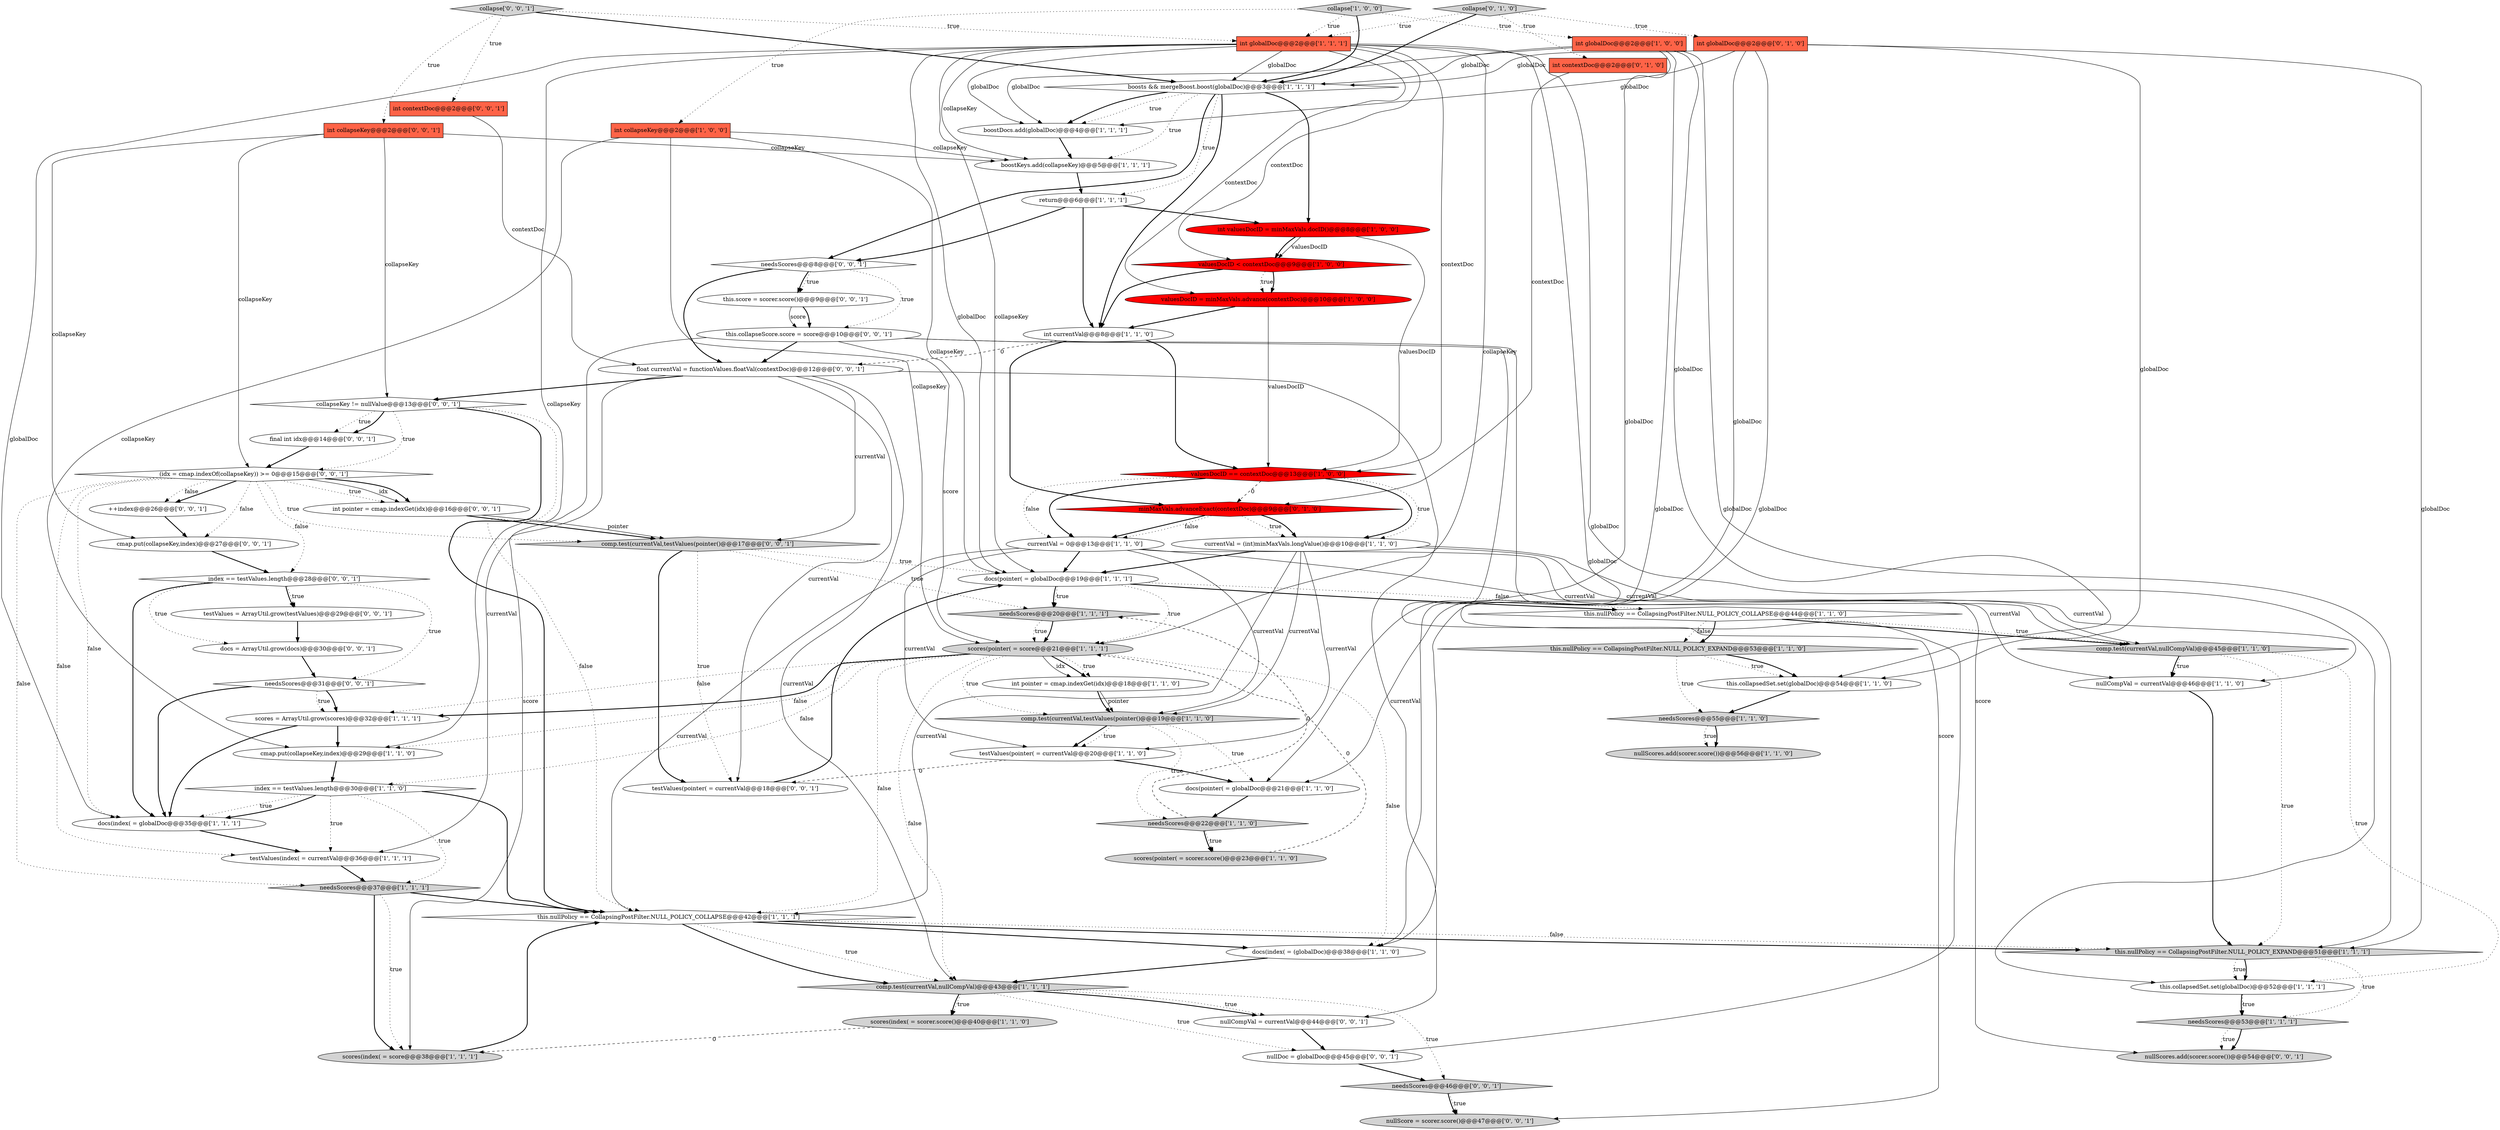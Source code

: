 digraph {
20 [style = filled, label = "int currentVal@@@8@@@['1', '1', '0']", fillcolor = white, shape = ellipse image = "AAA0AAABBB1BBB"];
45 [style = filled, label = "collapse['0', '1', '0']", fillcolor = lightgray, shape = diamond image = "AAA0AAABBB2BBB"];
70 [style = filled, label = "nullScore = scorer.score()@@@47@@@['0', '0', '1']", fillcolor = lightgray, shape = ellipse image = "AAA0AAABBB3BBB"];
48 [style = filled, label = "minMaxVals.advanceExact(contextDoc)@@@9@@@['0', '1', '0']", fillcolor = red, shape = diamond image = "AAA1AAABBB2BBB"];
62 [style = filled, label = "docs = ArrayUtil.grow(docs)@@@30@@@['0', '0', '1']", fillcolor = white, shape = ellipse image = "AAA0AAABBB3BBB"];
3 [style = filled, label = "this.collapsedSet.set(globalDoc)@@@54@@@['1', '1', '0']", fillcolor = white, shape = ellipse image = "AAA0AAABBB1BBB"];
69 [style = filled, label = "comp.test(currentVal,testValues(pointer()@@@17@@@['0', '0', '1']", fillcolor = lightgray, shape = diamond image = "AAA0AAABBB3BBB"];
26 [style = filled, label = "this.collapsedSet.set(globalDoc)@@@52@@@['1', '1', '1']", fillcolor = white, shape = ellipse image = "AAA0AAABBB1BBB"];
4 [style = filled, label = "this.nullPolicy == CollapsingPostFilter.NULL_POLICY_EXPAND@@@51@@@['1', '1', '1']", fillcolor = lightgray, shape = diamond image = "AAA0AAABBB1BBB"];
59 [style = filled, label = "final int idx@@@14@@@['0', '0', '1']", fillcolor = white, shape = ellipse image = "AAA0AAABBB3BBB"];
67 [style = filled, label = "index == testValues.length@@@28@@@['0', '0', '1']", fillcolor = white, shape = diamond image = "AAA0AAABBB3BBB"];
6 [style = filled, label = "testValues(index( = currentVal@@@36@@@['1', '1', '1']", fillcolor = white, shape = ellipse image = "AAA0AAABBB1BBB"];
58 [style = filled, label = "int contextDoc@@@2@@@['0', '0', '1']", fillcolor = tomato, shape = box image = "AAA0AAABBB3BBB"];
72 [style = filled, label = "testValues(pointer( = currentVal@@@18@@@['0', '0', '1']", fillcolor = white, shape = ellipse image = "AAA0AAABBB3BBB"];
64 [style = filled, label = "needsScores@@@46@@@['0', '0', '1']", fillcolor = lightgray, shape = diamond image = "AAA0AAABBB3BBB"];
18 [style = filled, label = "needsScores@@@22@@@['1', '1', '0']", fillcolor = lightgray, shape = diamond image = "AAA0AAABBB1BBB"];
44 [style = filled, label = "docs(index( = globalDoc@@@35@@@['1', '1', '1']", fillcolor = white, shape = ellipse image = "AAA0AAABBB1BBB"];
15 [style = filled, label = "boostKeys.add(collapseKey)@@@5@@@['1', '1', '1']", fillcolor = white, shape = ellipse image = "AAA0AAABBB1BBB"];
41 [style = filled, label = "scores(pointer( = scorer.score()@@@23@@@['1', '1', '0']", fillcolor = lightgray, shape = ellipse image = "AAA0AAABBB1BBB"];
51 [style = filled, label = "int pointer = cmap.indexGet(idx)@@@16@@@['0', '0', '1']", fillcolor = white, shape = ellipse image = "AAA0AAABBB3BBB"];
38 [style = filled, label = "scores = ArrayUtil.grow(scores)@@@32@@@['1', '1', '1']", fillcolor = white, shape = ellipse image = "AAA0AAABBB1BBB"];
36 [style = filled, label = "currentVal = (int)minMaxVals.longValue()@@@10@@@['1', '1', '0']", fillcolor = white, shape = ellipse image = "AAA0AAABBB1BBB"];
14 [style = filled, label = "int collapseKey@@@2@@@['1', '0', '0']", fillcolor = tomato, shape = box image = "AAA0AAABBB1BBB"];
53 [style = filled, label = "needsScores@@@31@@@['0', '0', '1']", fillcolor = white, shape = diamond image = "AAA0AAABBB3BBB"];
61 [style = filled, label = "++index@@@26@@@['0', '0', '1']", fillcolor = white, shape = ellipse image = "AAA0AAABBB3BBB"];
8 [style = filled, label = "int globalDoc@@@2@@@['1', '0', '0']", fillcolor = tomato, shape = box image = "AAA0AAABBB1BBB"];
29 [style = filled, label = "docs(index( = (globalDoc)@@@38@@@['1', '1', '0']", fillcolor = white, shape = ellipse image = "AAA0AAABBB1BBB"];
56 [style = filled, label = "int collapseKey@@@2@@@['0', '0', '1']", fillcolor = tomato, shape = box image = "AAA0AAABBB3BBB"];
57 [style = filled, label = "testValues = ArrayUtil.grow(testValues)@@@29@@@['0', '0', '1']", fillcolor = white, shape = ellipse image = "AAA0AAABBB3BBB"];
63 [style = filled, label = "needsScores@@@8@@@['0', '0', '1']", fillcolor = white, shape = diamond image = "AAA0AAABBB3BBB"];
16 [style = filled, label = "valuesDocID = minMaxVals.advance(contextDoc)@@@10@@@['1', '0', '0']", fillcolor = red, shape = ellipse image = "AAA1AAABBB1BBB"];
25 [style = filled, label = "int pointer = cmap.indexGet(idx)@@@18@@@['1', '1', '0']", fillcolor = white, shape = ellipse image = "AAA0AAABBB1BBB"];
43 [style = filled, label = "int globalDoc@@@2@@@['1', '1', '1']", fillcolor = tomato, shape = box image = "AAA0AAABBB1BBB"];
31 [style = filled, label = "return@@@6@@@['1', '1', '1']", fillcolor = white, shape = ellipse image = "AAA0AAABBB1BBB"];
7 [style = filled, label = "docs(pointer( = globalDoc@@@21@@@['1', '1', '0']", fillcolor = white, shape = ellipse image = "AAA0AAABBB1BBB"];
55 [style = filled, label = "collapse['0', '0', '1']", fillcolor = lightgray, shape = diamond image = "AAA0AAABBB3BBB"];
46 [style = filled, label = "int globalDoc@@@2@@@['0', '1', '0']", fillcolor = tomato, shape = box image = "AAA0AAABBB2BBB"];
28 [style = filled, label = "valuesDocID == contextDoc@@@13@@@['1', '0', '0']", fillcolor = red, shape = diamond image = "AAA1AAABBB1BBB"];
35 [style = filled, label = "this.nullPolicy == CollapsingPostFilter.NULL_POLICY_COLLAPSE@@@44@@@['1', '1', '0']", fillcolor = white, shape = diamond image = "AAA0AAABBB1BBB"];
12 [style = filled, label = "nullScores.add(scorer.score())@@@56@@@['1', '1', '0']", fillcolor = lightgray, shape = ellipse image = "AAA0AAABBB1BBB"];
33 [style = filled, label = "this.nullPolicy == CollapsingPostFilter.NULL_POLICY_EXPAND@@@53@@@['1', '1', '0']", fillcolor = lightgray, shape = diamond image = "AAA0AAABBB1BBB"];
37 [style = filled, label = "needsScores@@@20@@@['1', '1', '1']", fillcolor = lightgray, shape = diamond image = "AAA0AAABBB1BBB"];
40 [style = filled, label = "collapse['1', '0', '0']", fillcolor = lightgray, shape = diamond image = "AAA0AAABBB1BBB"];
54 [style = filled, label = "nullDoc = globalDoc@@@45@@@['0', '0', '1']", fillcolor = white, shape = ellipse image = "AAA0AAABBB3BBB"];
10 [style = filled, label = "int valuesDocID = minMaxVals.docID()@@@8@@@['1', '0', '0']", fillcolor = red, shape = ellipse image = "AAA1AAABBB1BBB"];
1 [style = filled, label = "currentVal = 0@@@13@@@['1', '1', '0']", fillcolor = white, shape = ellipse image = "AAA0AAABBB1BBB"];
11 [style = filled, label = "docs(pointer( = globalDoc@@@19@@@['1', '1', '1']", fillcolor = white, shape = ellipse image = "AAA0AAABBB1BBB"];
17 [style = filled, label = "testValues(pointer( = currentVal@@@20@@@['1', '1', '0']", fillcolor = white, shape = ellipse image = "AAA0AAABBB1BBB"];
24 [style = filled, label = "valuesDocID < contextDoc@@@9@@@['1', '0', '0']", fillcolor = red, shape = diamond image = "AAA1AAABBB1BBB"];
30 [style = filled, label = "boosts && mergeBoost.boost(globalDoc)@@@3@@@['1', '1', '1']", fillcolor = white, shape = diamond image = "AAA0AAABBB1BBB"];
21 [style = filled, label = "boostDocs.add(globalDoc)@@@4@@@['1', '1', '1']", fillcolor = white, shape = ellipse image = "AAA0AAABBB1BBB"];
23 [style = filled, label = "comp.test(currentVal,nullCompVal)@@@45@@@['1', '1', '0']", fillcolor = lightgray, shape = diamond image = "AAA0AAABBB1BBB"];
9 [style = filled, label = "cmap.put(collapseKey,index)@@@29@@@['1', '1', '0']", fillcolor = white, shape = ellipse image = "AAA0AAABBB1BBB"];
27 [style = filled, label = "scores(pointer( = score@@@21@@@['1', '1', '1']", fillcolor = lightgray, shape = ellipse image = "AAA0AAABBB1BBB"];
68 [style = filled, label = "collapseKey != nullValue@@@13@@@['0', '0', '1']", fillcolor = white, shape = diamond image = "AAA0AAABBB3BBB"];
13 [style = filled, label = "scores(index( = scorer.score()@@@40@@@['1', '1', '0']", fillcolor = lightgray, shape = ellipse image = "AAA0AAABBB1BBB"];
34 [style = filled, label = "this.nullPolicy == CollapsingPostFilter.NULL_POLICY_COLLAPSE@@@42@@@['1', '1', '1']", fillcolor = white, shape = diamond image = "AAA0AAABBB1BBB"];
50 [style = filled, label = "(idx = cmap.indexOf(collapseKey)) >= 0@@@15@@@['0', '0', '1']", fillcolor = white, shape = diamond image = "AAA0AAABBB3BBB"];
65 [style = filled, label = "this.score = scorer.score()@@@9@@@['0', '0', '1']", fillcolor = white, shape = ellipse image = "AAA0AAABBB3BBB"];
19 [style = filled, label = "comp.test(currentVal,nullCompVal)@@@43@@@['1', '1', '1']", fillcolor = lightgray, shape = diamond image = "AAA0AAABBB1BBB"];
2 [style = filled, label = "nullCompVal = currentVal@@@46@@@['1', '1', '0']", fillcolor = white, shape = ellipse image = "AAA0AAABBB1BBB"];
32 [style = filled, label = "scores(index( = score@@@38@@@['1', '1', '1']", fillcolor = lightgray, shape = ellipse image = "AAA0AAABBB1BBB"];
47 [style = filled, label = "int contextDoc@@@2@@@['0', '1', '0']", fillcolor = tomato, shape = box image = "AAA0AAABBB2BBB"];
39 [style = filled, label = "needsScores@@@37@@@['1', '1', '1']", fillcolor = lightgray, shape = diamond image = "AAA0AAABBB1BBB"];
49 [style = filled, label = "float currentVal = functionValues.floatVal(contextDoc)@@@12@@@['0', '0', '1']", fillcolor = white, shape = ellipse image = "AAA0AAABBB3BBB"];
60 [style = filled, label = "nullCompVal = currentVal@@@44@@@['0', '0', '1']", fillcolor = white, shape = ellipse image = "AAA0AAABBB3BBB"];
42 [style = filled, label = "needsScores@@@53@@@['1', '1', '1']", fillcolor = lightgray, shape = diamond image = "AAA0AAABBB1BBB"];
71 [style = filled, label = "nullScores.add(scorer.score())@@@54@@@['0', '0', '1']", fillcolor = lightgray, shape = ellipse image = "AAA0AAABBB3BBB"];
5 [style = filled, label = "comp.test(currentVal,testValues(pointer()@@@19@@@['1', '1', '0']", fillcolor = lightgray, shape = diamond image = "AAA0AAABBB1BBB"];
0 [style = filled, label = "index == testValues.length@@@30@@@['1', '1', '0']", fillcolor = white, shape = diamond image = "AAA0AAABBB1BBB"];
52 [style = filled, label = "cmap.put(collapseKey,index)@@@27@@@['0', '0', '1']", fillcolor = white, shape = ellipse image = "AAA0AAABBB3BBB"];
66 [style = filled, label = "this.collapseScore.score = score@@@10@@@['0', '0', '1']", fillcolor = white, shape = ellipse image = "AAA0AAABBB3BBB"];
22 [style = filled, label = "needsScores@@@55@@@['1', '1', '0']", fillcolor = lightgray, shape = diamond image = "AAA0AAABBB1BBB"];
33->3 [style = dotted, label="true"];
56->15 [style = solid, label="collapseKey"];
36->17 [style = solid, label="currentVal"];
27->38 [style = bold, label=""];
42->71 [style = bold, label=""];
19->60 [style = bold, label=""];
14->9 [style = solid, label="collapseKey"];
36->34 [style = solid, label="currentVal"];
5->18 [style = dotted, label="true"];
37->27 [style = bold, label=""];
27->25 [style = solid, label="idx"];
57->62 [style = bold, label=""];
38->44 [style = bold, label=""];
30->20 [style = bold, label=""];
10->24 [style = solid, label="valuesDocID"];
10->24 [style = bold, label=""];
21->15 [style = bold, label=""];
50->6 [style = dotted, label="false"];
53->44 [style = bold, label=""];
49->72 [style = solid, label="currentVal"];
32->34 [style = bold, label=""];
66->27 [style = solid, label="score"];
68->59 [style = dotted, label="true"];
27->38 [style = dotted, label="false"];
0->6 [style = dotted, label="true"];
45->30 [style = bold, label=""];
40->43 [style = dotted, label="true"];
63->65 [style = dotted, label="true"];
36->11 [style = bold, label=""];
11->35 [style = dotted, label="false"];
46->30 [style = solid, label="globalDoc"];
35->23 [style = bold, label=""];
23->4 [style = dotted, label="true"];
36->23 [style = solid, label="currentVal"];
62->53 [style = bold, label=""];
43->44 [style = solid, label="globalDoc"];
52->67 [style = bold, label=""];
51->69 [style = bold, label=""];
20->48 [style = bold, label=""];
72->11 [style = bold, label=""];
69->72 [style = bold, label=""];
49->69 [style = solid, label="currentVal"];
4->42 [style = dotted, label="true"];
50->52 [style = dotted, label="false"];
67->57 [style = bold, label=""];
55->43 [style = dotted, label="true"];
28->1 [style = dotted, label="false"];
19->64 [style = dotted, label="true"];
31->20 [style = bold, label=""];
53->38 [style = bold, label=""];
8->3 [style = solid, label="globalDoc"];
49->6 [style = solid, label="currentVal"];
48->1 [style = bold, label=""];
45->43 [style = dotted, label="true"];
46->21 [style = solid, label="globalDoc"];
27->25 [style = bold, label=""];
46->3 [style = solid, label="globalDoc"];
67->57 [style = dotted, label="true"];
8->4 [style = solid, label="globalDoc"];
43->27 [style = solid, label="collapseKey"];
69->72 [style = dotted, label="true"];
27->9 [style = dotted, label="false"];
26->42 [style = bold, label=""];
0->44 [style = dotted, label="true"];
43->21 [style = solid, label="globalDoc"];
11->37 [style = dotted, label="true"];
28->36 [style = bold, label=""];
33->3 [style = bold, label=""];
27->25 [style = dotted, label="true"];
34->19 [style = bold, label=""];
58->49 [style = solid, label="contextDoc"];
19->54 [style = dotted, label="true"];
39->34 [style = bold, label=""];
56->52 [style = solid, label="collapseKey"];
61->52 [style = bold, label=""];
46->7 [style = solid, label="globalDoc"];
68->34 [style = bold, label=""];
50->51 [style = dotted, label="true"];
51->69 [style = solid, label="pointer"];
67->53 [style = dotted, label="true"];
11->37 [style = bold, label=""];
28->36 [style = dotted, label="true"];
40->8 [style = dotted, label="true"];
65->66 [style = bold, label=""];
8->30 [style = solid, label="globalDoc"];
50->51 [style = solid, label="idx"];
47->48 [style = solid, label="contextDoc"];
66->71 [style = solid, label="score"];
69->11 [style = dotted, label="true"];
43->16 [style = solid, label="contextDoc"];
49->60 [style = solid, label="currentVal"];
5->17 [style = bold, label=""];
23->2 [style = dotted, label="true"];
2->4 [style = bold, label=""];
48->36 [style = dotted, label="true"];
43->9 [style = solid, label="collapseKey"];
1->11 [style = bold, label=""];
13->32 [style = dashed, label="0"];
24->20 [style = bold, label=""];
49->19 [style = solid, label="currentVal"];
0->34 [style = bold, label=""];
0->39 [style = dotted, label="true"];
68->50 [style = dotted, label="true"];
20->49 [style = dashed, label="0"];
19->13 [style = bold, label=""];
8->7 [style = solid, label="globalDoc"];
15->31 [style = bold, label=""];
66->70 [style = solid, label="score"];
36->2 [style = solid, label="currentVal"];
5->7 [style = dotted, label="true"];
46->4 [style = solid, label="globalDoc"];
53->38 [style = dotted, label="true"];
18->37 [style = dashed, label="0"];
30->10 [style = bold, label=""];
56->68 [style = solid, label="collapseKey"];
18->41 [style = dotted, label="true"];
0->44 [style = bold, label=""];
43->54 [style = solid, label="globalDoc"];
18->41 [style = bold, label=""];
16->20 [style = bold, label=""];
1->5 [style = solid, label="currentVal"];
50->67 [style = dotted, label="false"];
6->39 [style = bold, label=""];
66->49 [style = bold, label=""];
34->4 [style = dotted, label="false"];
1->17 [style = solid, label="currentVal"];
4->26 [style = dotted, label="true"];
27->34 [style = dotted, label="false"];
55->56 [style = dotted, label="true"];
60->54 [style = bold, label=""];
34->29 [style = bold, label=""];
59->50 [style = bold, label=""];
54->64 [style = bold, label=""];
69->37 [style = dotted, label="true"];
14->15 [style = solid, label="collapseKey"];
26->42 [style = dotted, label="true"];
55->58 [style = dotted, label="true"];
63->65 [style = bold, label=""];
49->68 [style = bold, label=""];
45->46 [style = dotted, label="true"];
48->1 [style = dotted, label="false"];
38->9 [style = bold, label=""];
42->71 [style = dotted, label="true"];
24->16 [style = dotted, label="true"];
31->63 [style = bold, label=""];
30->63 [style = bold, label=""];
43->26 [style = solid, label="globalDoc"];
40->14 [style = dotted, label="true"];
16->28 [style = solid, label="valuesDocID"];
8->29 [style = solid, label="globalDoc"];
30->21 [style = bold, label=""];
11->27 [style = dotted, label="true"];
55->30 [style = bold, label=""];
19->60 [style = dotted, label="true"];
29->19 [style = bold, label=""];
66->32 [style = solid, label="score"];
31->10 [style = bold, label=""];
50->39 [style = dotted, label="false"];
64->70 [style = dotted, label="true"];
39->32 [style = bold, label=""];
25->5 [style = solid, label="pointer"];
7->18 [style = bold, label=""];
56->50 [style = solid, label="collapseKey"];
25->5 [style = bold, label=""];
40->30 [style = bold, label=""];
14->27 [style = solid, label="collapseKey"];
23->2 [style = bold, label=""];
14->11 [style = solid, label="collapseKey"];
8->21 [style = solid, label="globalDoc"];
43->28 [style = solid, label="contextDoc"];
63->66 [style = dotted, label="true"];
37->27 [style = dotted, label="true"];
50->61 [style = bold, label=""];
35->23 [style = dotted, label="true"];
45->47 [style = dotted, label="true"];
30->31 [style = dotted, label="true"];
43->15 [style = solid, label="collapseKey"];
5->17 [style = dotted, label="true"];
27->19 [style = dotted, label="false"];
27->5 [style = dotted, label="true"];
43->30 [style = solid, label="globalDoc"];
44->6 [style = bold, label=""];
68->34 [style = dotted, label="false"];
35->33 [style = dotted, label="false"];
9->0 [style = bold, label=""];
48->36 [style = bold, label=""];
17->72 [style = dashed, label="0"];
63->49 [style = bold, label=""];
20->28 [style = bold, label=""];
35->33 [style = bold, label=""];
65->66 [style = solid, label="score"];
50->69 [style = dotted, label="true"];
4->26 [style = bold, label=""];
27->0 [style = dotted, label="false"];
1->23 [style = solid, label="currentVal"];
67->44 [style = bold, label=""];
19->13 [style = dotted, label="true"];
28->1 [style = bold, label=""];
41->27 [style = dashed, label="0"];
30->21 [style = dotted, label="true"];
3->22 [style = bold, label=""];
11->35 [style = bold, label=""];
46->29 [style = solid, label="globalDoc"];
1->34 [style = solid, label="currentVal"];
22->12 [style = dotted, label="true"];
27->29 [style = dotted, label="false"];
17->7 [style = bold, label=""];
24->16 [style = bold, label=""];
23->26 [style = dotted, label="true"];
28->48 [style = dashed, label="0"];
39->32 [style = dotted, label="true"];
43->24 [style = solid, label="contextDoc"];
1->2 [style = solid, label="currentVal"];
10->28 [style = solid, label="valuesDocID"];
43->11 [style = solid, label="globalDoc"];
22->12 [style = bold, label=""];
50->51 [style = bold, label=""];
68->59 [style = bold, label=""];
36->5 [style = solid, label="currentVal"];
50->61 [style = dotted, label="false"];
34->4 [style = bold, label=""];
50->44 [style = dotted, label="false"];
33->22 [style = dotted, label="true"];
30->15 [style = dotted, label="true"];
67->62 [style = dotted, label="true"];
64->70 [style = bold, label=""];
43->11 [style = solid, label="collapseKey"];
34->19 [style = dotted, label="true"];
}
